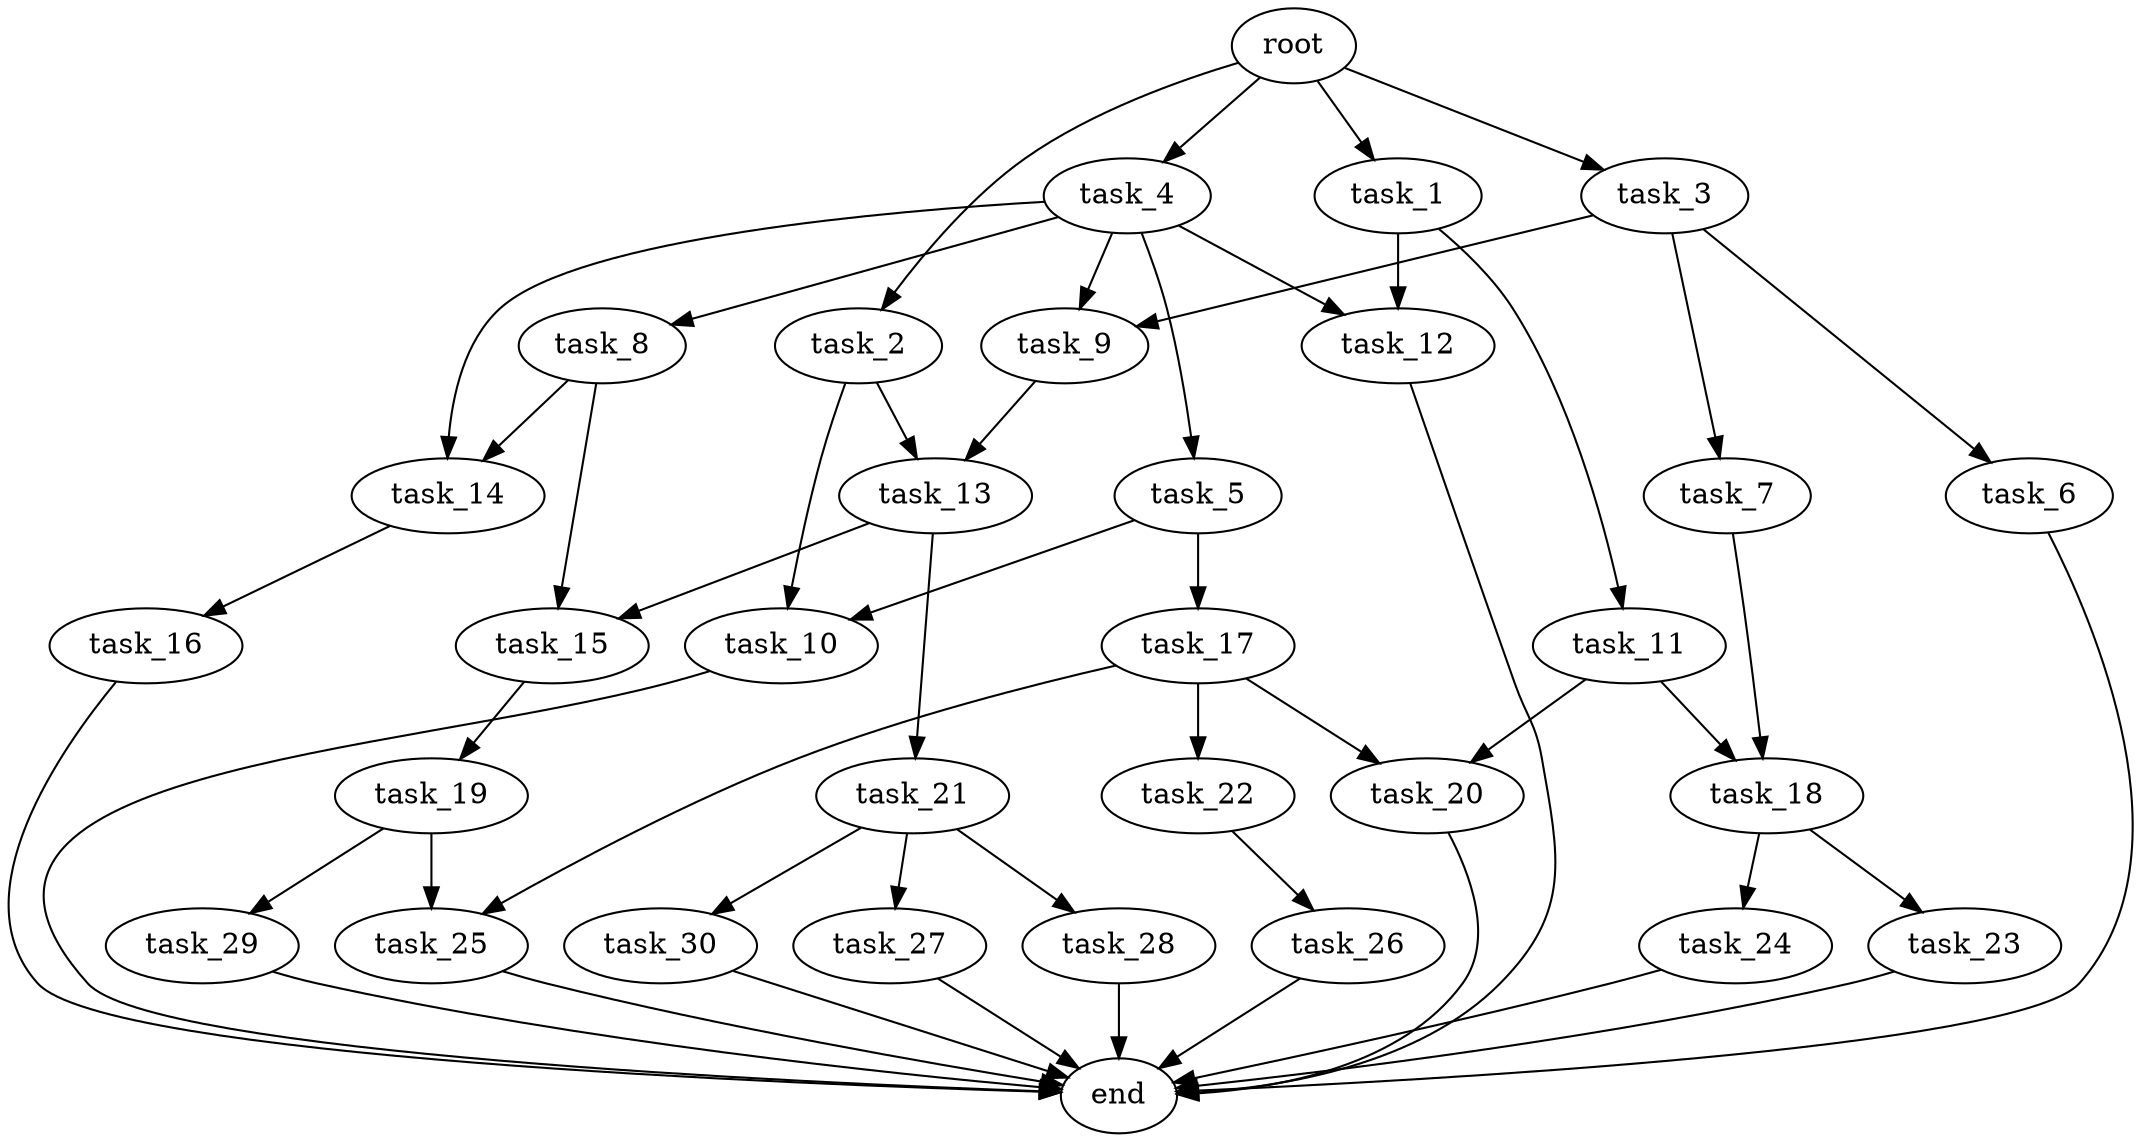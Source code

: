 digraph G {
  root [size="0.000000e+00"];
  task_1 [size="2.974188e+09"];
  task_2 [size="3.411831e+09"];
  task_3 [size="5.641749e+09"];
  task_4 [size="8.973119e+09"];
  task_5 [size="5.798702e+09"];
  task_6 [size="8.440810e+09"];
  task_7 [size="4.267469e+09"];
  task_8 [size="3.228678e+09"];
  task_9 [size="3.186464e+09"];
  task_10 [size="1.784980e+09"];
  task_11 [size="1.432822e+09"];
  task_12 [size="8.140058e+09"];
  task_13 [size="7.346523e+09"];
  task_14 [size="9.892065e+09"];
  task_15 [size="2.107596e+09"];
  task_16 [size="5.191831e+09"];
  task_17 [size="5.751803e+09"];
  task_18 [size="6.155159e+09"];
  task_19 [size="9.955659e+08"];
  task_20 [size="2.848625e+09"];
  task_21 [size="1.186392e+09"];
  task_22 [size="2.739211e+09"];
  task_23 [size="4.389729e+09"];
  task_24 [size="8.853606e+09"];
  task_25 [size="2.885500e+09"];
  task_26 [size="9.177013e+09"];
  task_27 [size="9.888067e+09"];
  task_28 [size="7.534935e+09"];
  task_29 [size="9.245234e+09"];
  task_30 [size="6.664670e+09"];
  end [size="0.000000e+00"];

  root -> task_1 [size="1.000000e-12"];
  root -> task_2 [size="1.000000e-12"];
  root -> task_3 [size="1.000000e-12"];
  root -> task_4 [size="1.000000e-12"];
  task_1 -> task_11 [size="1.432822e+08"];
  task_1 -> task_12 [size="4.070029e+08"];
  task_2 -> task_10 [size="8.924899e+07"];
  task_2 -> task_13 [size="3.673261e+08"];
  task_3 -> task_6 [size="8.440810e+08"];
  task_3 -> task_7 [size="4.267469e+08"];
  task_3 -> task_9 [size="1.593232e+08"];
  task_4 -> task_5 [size="5.798702e+08"];
  task_4 -> task_8 [size="3.228678e+08"];
  task_4 -> task_9 [size="1.593232e+08"];
  task_4 -> task_12 [size="4.070029e+08"];
  task_4 -> task_14 [size="4.946032e+08"];
  task_5 -> task_10 [size="8.924899e+07"];
  task_5 -> task_17 [size="5.751803e+08"];
  task_6 -> end [size="1.000000e-12"];
  task_7 -> task_18 [size="3.077580e+08"];
  task_8 -> task_14 [size="4.946032e+08"];
  task_8 -> task_15 [size="1.053798e+08"];
  task_9 -> task_13 [size="3.673261e+08"];
  task_10 -> end [size="1.000000e-12"];
  task_11 -> task_18 [size="3.077580e+08"];
  task_11 -> task_20 [size="1.424312e+08"];
  task_12 -> end [size="1.000000e-12"];
  task_13 -> task_15 [size="1.053798e+08"];
  task_13 -> task_21 [size="1.186392e+08"];
  task_14 -> task_16 [size="5.191831e+08"];
  task_15 -> task_19 [size="9.955659e+07"];
  task_16 -> end [size="1.000000e-12"];
  task_17 -> task_20 [size="1.424312e+08"];
  task_17 -> task_22 [size="2.739211e+08"];
  task_17 -> task_25 [size="1.442750e+08"];
  task_18 -> task_23 [size="4.389729e+08"];
  task_18 -> task_24 [size="8.853606e+08"];
  task_19 -> task_25 [size="1.442750e+08"];
  task_19 -> task_29 [size="9.245234e+08"];
  task_20 -> end [size="1.000000e-12"];
  task_21 -> task_27 [size="9.888067e+08"];
  task_21 -> task_28 [size="7.534935e+08"];
  task_21 -> task_30 [size="6.664670e+08"];
  task_22 -> task_26 [size="9.177013e+08"];
  task_23 -> end [size="1.000000e-12"];
  task_24 -> end [size="1.000000e-12"];
  task_25 -> end [size="1.000000e-12"];
  task_26 -> end [size="1.000000e-12"];
  task_27 -> end [size="1.000000e-12"];
  task_28 -> end [size="1.000000e-12"];
  task_29 -> end [size="1.000000e-12"];
  task_30 -> end [size="1.000000e-12"];
}
